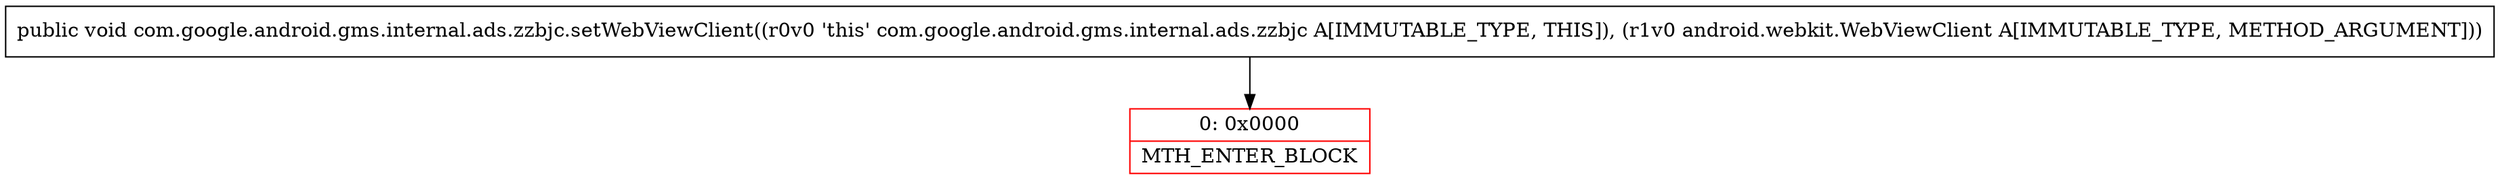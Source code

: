digraph "CFG forcom.google.android.gms.internal.ads.zzbjc.setWebViewClient(Landroid\/webkit\/WebViewClient;)V" {
subgraph cluster_Region_1044607224 {
label = "R(0)";
node [shape=record,color=blue];
}
Node_0 [shape=record,color=red,label="{0\:\ 0x0000|MTH_ENTER_BLOCK\l}"];
MethodNode[shape=record,label="{public void com.google.android.gms.internal.ads.zzbjc.setWebViewClient((r0v0 'this' com.google.android.gms.internal.ads.zzbjc A[IMMUTABLE_TYPE, THIS]), (r1v0 android.webkit.WebViewClient A[IMMUTABLE_TYPE, METHOD_ARGUMENT])) }"];
MethodNode -> Node_0;
}

